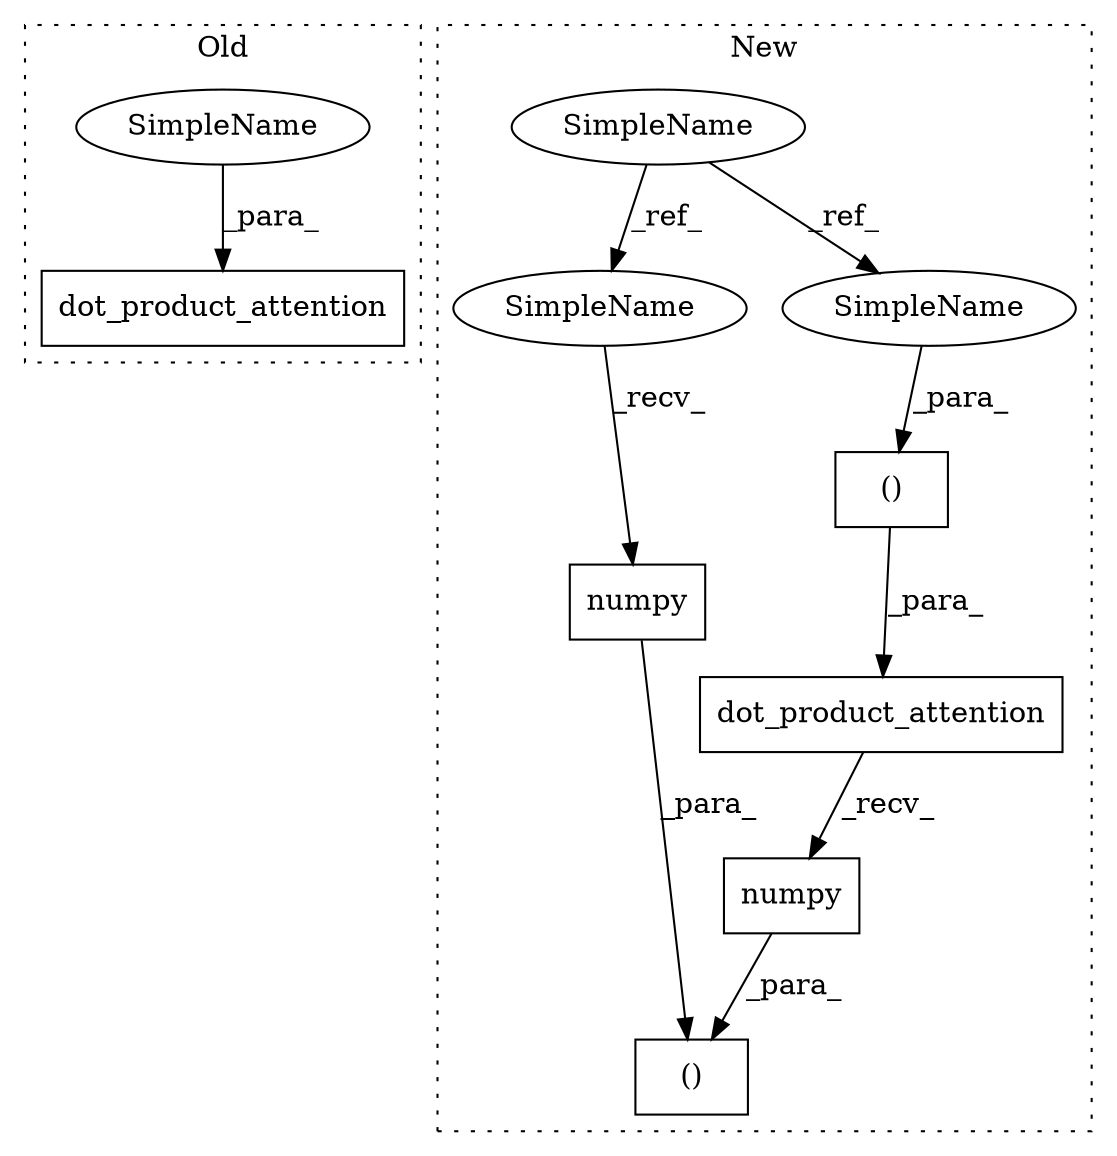 digraph G {
subgraph cluster0 {
1 [label="dot_product_attention" a="32" s="1235,1262" l="22,1" shape="box"];
10 [label="SimpleName" a="42" s="1261" l="1" shape="ellipse"];
label = "Old";
style="dotted";
}
subgraph cluster1 {
2 [label="()" a="106" s="1248" l="46" shape="box"];
3 [label="SimpleName" a="42" s="994" l="1" shape="ellipse"];
4 [label="numpy" a="32" s="1556" l="7" shape="box"];
5 [label="()" a="106" s="1530" l="33" shape="box"];
6 [label="dot_product_attention" a="32" s="1219,1294" l="29,2" shape="box"];
7 [label="numpy" a="32" s="1534" l="7" shape="box"];
8 [label="SimpleName" a="42" s="1554" l="1" shape="ellipse"];
9 [label="SimpleName" a="42" s="1276" l="1" shape="ellipse"];
label = "New";
style="dotted";
}
2 -> 6 [label="_para_"];
3 -> 8 [label="_ref_"];
3 -> 9 [label="_ref_"];
4 -> 5 [label="_para_"];
6 -> 7 [label="_recv_"];
7 -> 5 [label="_para_"];
8 -> 4 [label="_recv_"];
9 -> 2 [label="_para_"];
10 -> 1 [label="_para_"];
}
